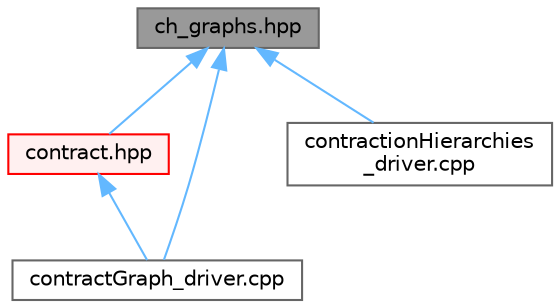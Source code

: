 digraph "ch_graphs.hpp"
{
 // LATEX_PDF_SIZE
  bgcolor="transparent";
  edge [fontname=Helvetica,fontsize=10,labelfontname=Helvetica,labelfontsize=10];
  node [fontname=Helvetica,fontsize=10,shape=box,height=0.2,width=0.4];
  Node1 [id="Node000001",label="ch_graphs.hpp",height=0.2,width=0.4,color="gray40", fillcolor="grey60", style="filled", fontcolor="black",tooltip=" "];
  Node1 -> Node2 [id="edge1_Node000001_Node000002",dir="back",color="steelblue1",style="solid",tooltip=" "];
  Node2 [id="Node000002",label="contract.hpp",height=0.2,width=0.4,color="red", fillcolor="#FFF0F0", style="filled",URL="$contract_8hpp.html",tooltip=" "];
  Node2 -> Node4 [id="edge2_Node000002_Node000004",dir="back",color="steelblue1",style="solid",tooltip=" "];
  Node4 [id="Node000004",label="contractGraph_driver.cpp",height=0.2,width=0.4,color="grey40", fillcolor="white", style="filled",URL="$contractGraph__driver_8cpp.html",tooltip=" "];
  Node1 -> Node4 [id="edge3_Node000001_Node000004",dir="back",color="steelblue1",style="solid",tooltip=" "];
  Node1 -> Node5 [id="edge4_Node000001_Node000005",dir="back",color="steelblue1",style="solid",tooltip=" "];
  Node5 [id="Node000005",label="contractionHierarchies\l_driver.cpp",height=0.2,width=0.4,color="grey40", fillcolor="white", style="filled",URL="$contractionHierarchies__driver_8cpp.html",tooltip=" "];
}
